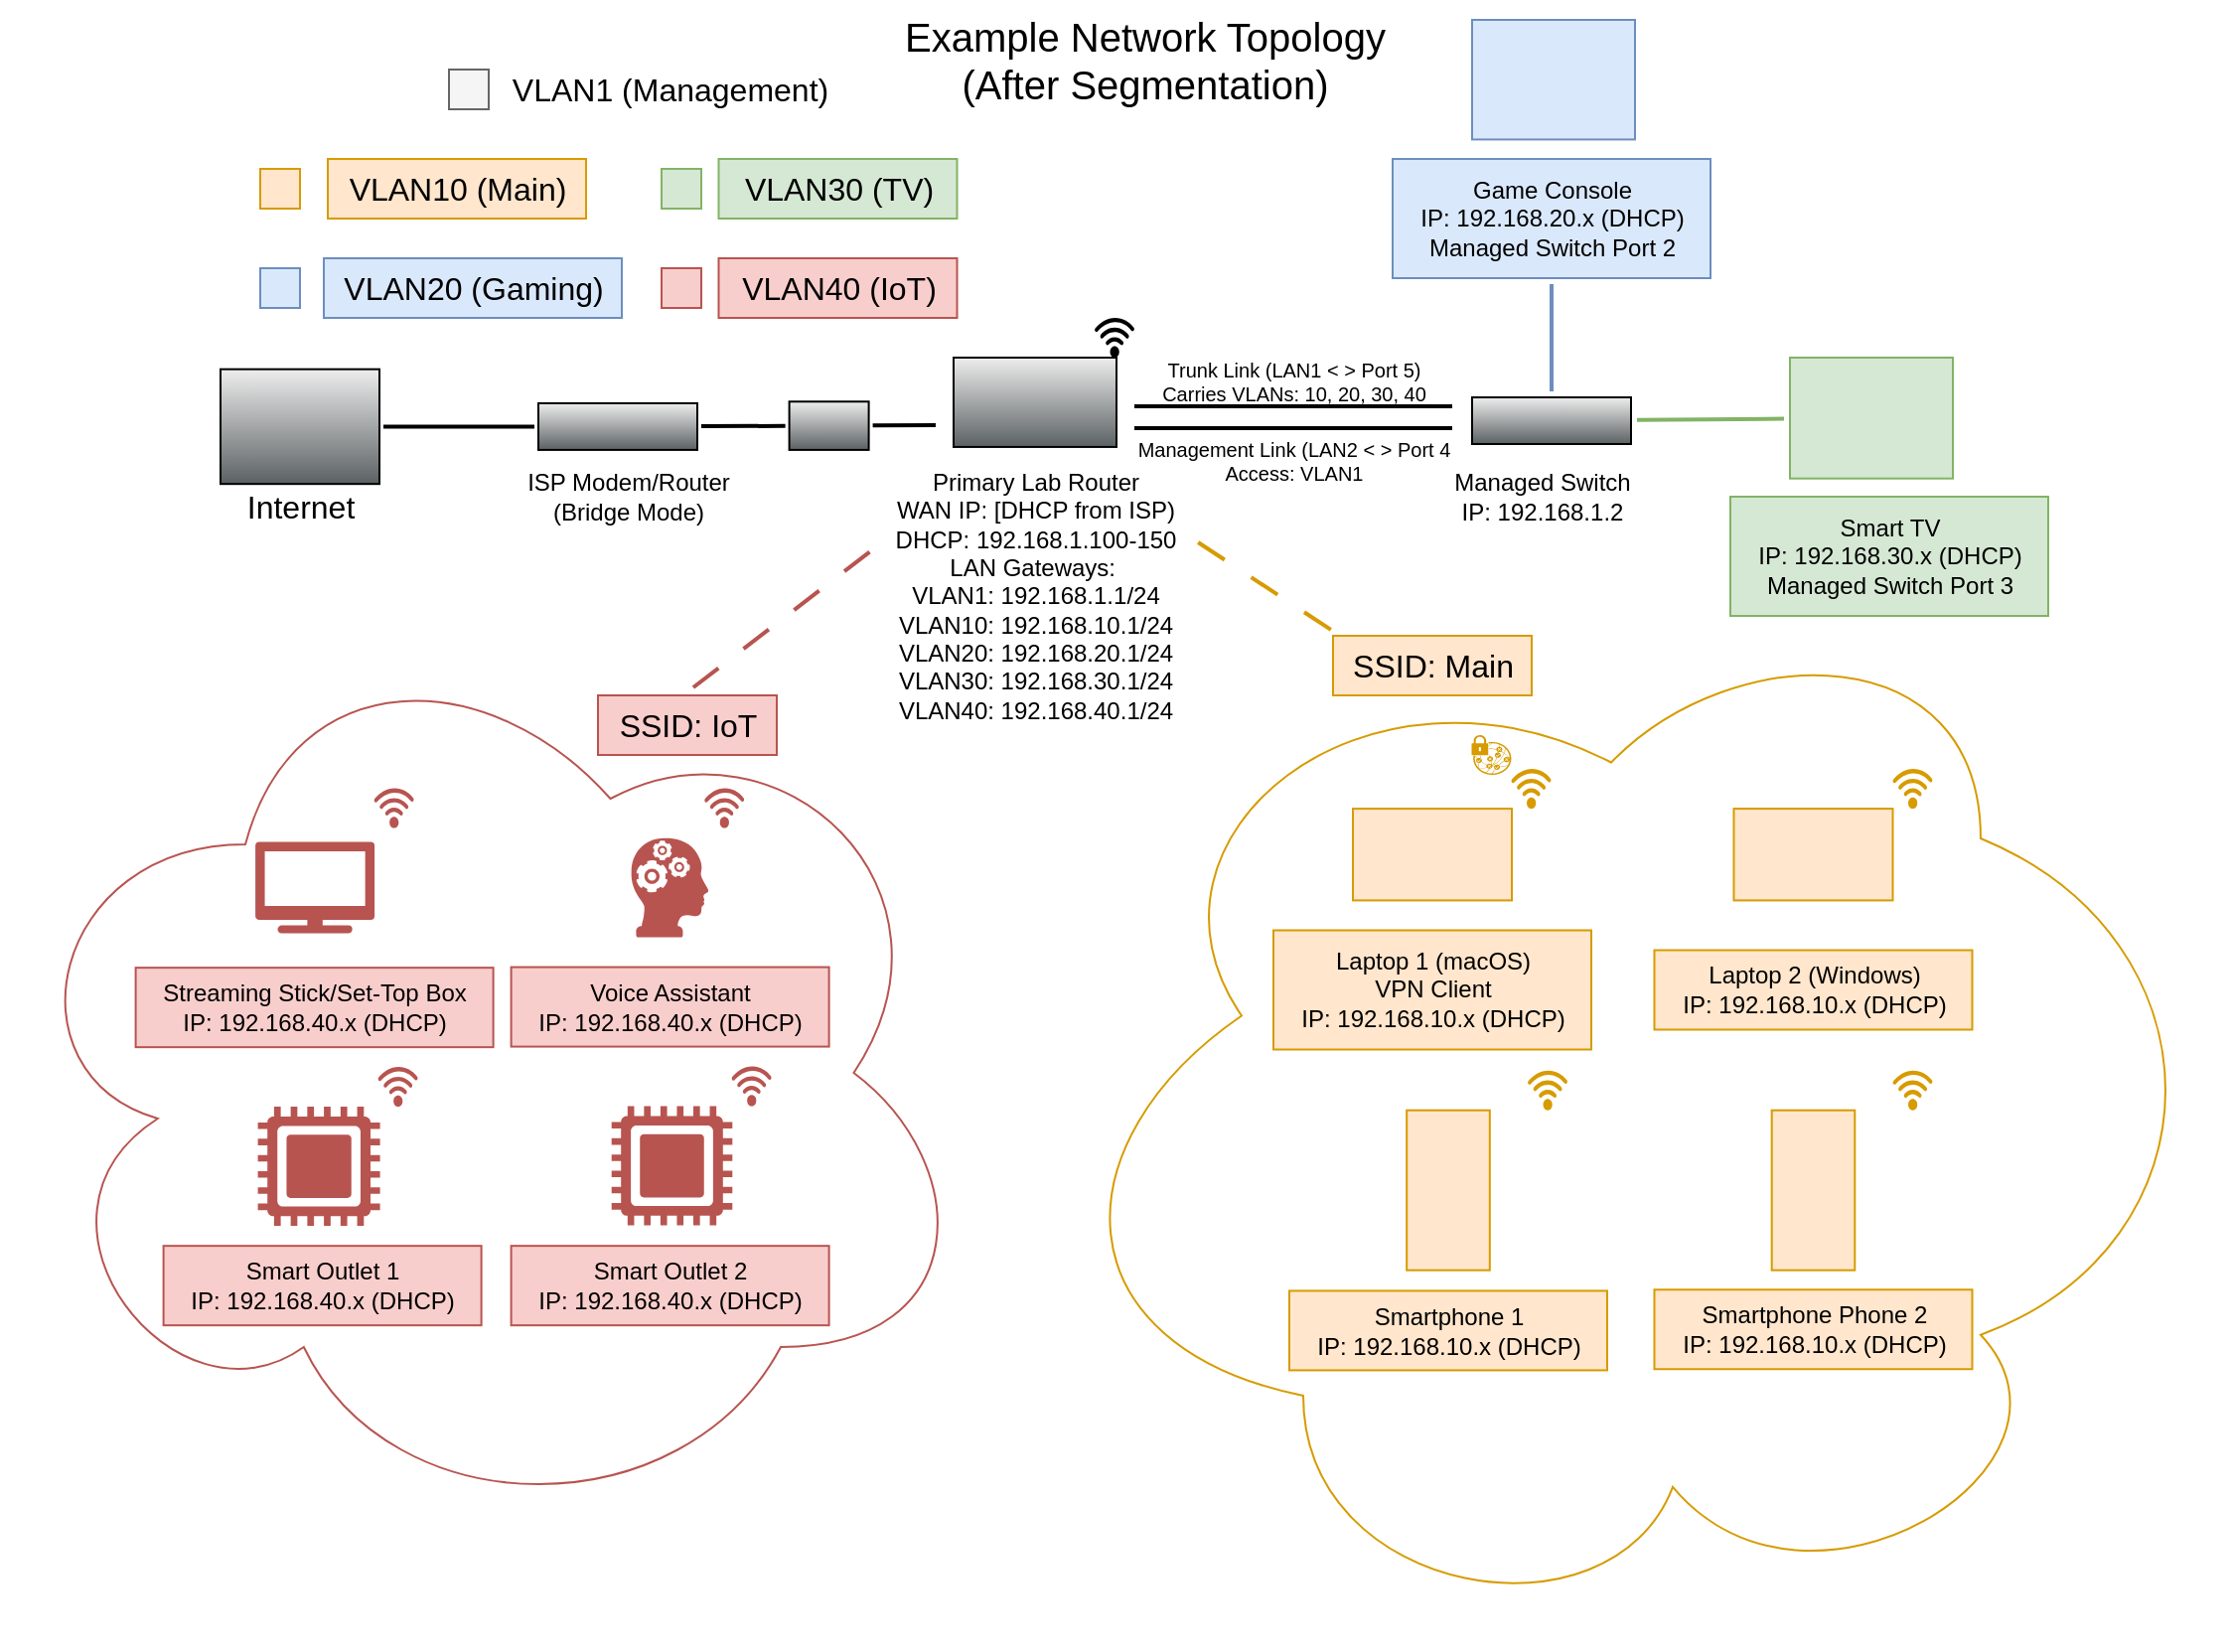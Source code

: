 <mxfile version="27.1.3">
  <diagram name="Page-1" id="822b0af5-4adb-64df-f703-e8dfc1f81529">
    <mxGraphModel dx="2526" dy="827" grid="1" gridSize="10" guides="0" tooltips="1" connect="1" arrows="1" fold="1" page="1" pageScale="1" pageWidth="1100" pageHeight="850" background="none" math="0" shadow="0">
      <root>
        <mxCell id="0" />
        <mxCell id="1" parent="0" />
        <mxCell id="EfO6tTGSQ8HEIHPI-mCz-61" value="" style="edgeStyle=none;curved=1;rounded=0;orthogonalLoop=1;jettySize=auto;html=1;fontSize=12;startSize=8;endSize=8;endArrow=none;startFill=0;strokeWidth=2;fillColor=#dae8fc;strokeColor=#6c8ebf;targetPerimeterSpacing=3;sourcePerimeterSpacing=3;" parent="1" source="H0DkvbpDqiZ52gmWc9GN-28" target="yYu8nk6ssNJERp2X1zkD-42" edge="1">
          <mxGeometry relative="1" as="geometry" />
        </mxCell>
        <mxCell id="H0DkvbpDqiZ52gmWc9GN-28" value="&lt;div&gt;Game Console&lt;/div&gt;&lt;div&gt;IP: 192.168.20.x (DHCP)&lt;/div&gt;&lt;div&gt;Managed Switch Port 2&lt;/div&gt;" style="text;html=1;align=center;verticalAlign=middle;resizable=0;points=[];autosize=1;strokeColor=#6c8ebf;fillColor=#dae8fc;" parent="1" vertex="1">
          <mxGeometry x="600" y="200" width="160" height="60" as="geometry" />
        </mxCell>
        <mxCell id="H0DkvbpDqiZ52gmWc9GN-29" value="&lt;div&gt;Smartphone Phone 2&lt;/div&gt;&lt;div&gt;&lt;div&gt;IP: 192.168.10.x (DHCP)&lt;/div&gt;&lt;/div&gt;" style="text;html=1;align=center;verticalAlign=middle;resizable=0;points=[];autosize=1;strokeColor=#d79b00;fillColor=#ffe6cc;" parent="1" vertex="1">
          <mxGeometry x="731.75" y="769.13" width="160" height="40" as="geometry" />
        </mxCell>
        <mxCell id="H0DkvbpDqiZ52gmWc9GN-30" value="&lt;div&gt;Smartphone 1&lt;/div&gt;&lt;div&gt;&lt;div&gt;IP: 192.168.10.x (DHCP)&lt;/div&gt;&lt;/div&gt;" style="text;html=1;align=center;verticalAlign=middle;resizable=0;points=[];autosize=1;strokeColor=#d79b00;fillColor=#ffe6cc;" parent="1" vertex="1">
          <mxGeometry x="548" y="769.71" width="160" height="40" as="geometry" />
        </mxCell>
        <mxCell id="H0DkvbpDqiZ52gmWc9GN-31" value="Laptop 1 (macOS)&lt;div&gt;VPN Client&lt;/div&gt;&lt;div&gt;&lt;div&gt;IP: 192.168.10.x (DHCP)&lt;/div&gt;&lt;/div&gt;" style="text;html=1;align=center;verticalAlign=middle;resizable=0;points=[];autosize=1;strokeColor=#d79b00;fillColor=#ffe6cc;" parent="1" vertex="1">
          <mxGeometry x="540" y="588.25" width="160" height="60" as="geometry" />
        </mxCell>
        <mxCell id="H0DkvbpDqiZ52gmWc9GN-32" value="&lt;div&gt;Laptop 2 (Windows)&lt;/div&gt;&lt;div&gt;&lt;div&gt;IP: 192.168.10.x (DHCP)&lt;/div&gt;&lt;/div&gt;" style="text;html=1;align=center;verticalAlign=middle;resizable=0;points=[];autosize=1;strokeColor=#d79b00;fillColor=#ffe6cc;" parent="1" vertex="1">
          <mxGeometry x="731.75" y="598.25" width="160" height="40" as="geometry" />
        </mxCell>
        <mxCell id="H0DkvbpDqiZ52gmWc9GN-33" value="&lt;div&gt;Smart TV&lt;/div&gt;&lt;div&gt;&lt;div&gt;IP: 192.168.30.x (DHCP)&lt;/div&gt;&lt;/div&gt;&lt;div&gt;Managed Switch Port 3&lt;/div&gt;" style="text;html=1;align=center;verticalAlign=middle;resizable=0;points=[];autosize=1;strokeColor=#82b366;fillColor=#d5e8d4;" parent="1" vertex="1">
          <mxGeometry x="770" y="370.0" width="160" height="60" as="geometry" />
        </mxCell>
        <mxCell id="H0DkvbpDqiZ52gmWc9GN-34" value="&lt;div&gt;Streaming Stick/Set-Top Box&lt;/div&gt;&lt;div&gt;&lt;div&gt;IP: 192.168.40.x (DHCP)&lt;/div&gt;&lt;/div&gt;" style="text;html=1;align=center;verticalAlign=middle;resizable=0;points=[];autosize=1;strokeColor=#b85450;fillColor=#f8cecc;" parent="1" vertex="1">
          <mxGeometry x="-32.7" y="607.08" width="180" height="40" as="geometry" />
        </mxCell>
        <mxCell id="H0DkvbpDqiZ52gmWc9GN-36" value="&lt;div&gt;Voice Assistant&lt;/div&gt;&lt;div&gt;&lt;div&gt;IP: 192.168.40.x (DHCP)&lt;/div&gt;&lt;/div&gt;" style="text;html=1;align=center;verticalAlign=middle;resizable=0;points=[];autosize=1;strokeColor=#b85450;fillColor=#f8cecc;" parent="1" vertex="1">
          <mxGeometry x="156.3" y="606.79" width="160" height="40" as="geometry" />
        </mxCell>
        <mxCell id="H0DkvbpDqiZ52gmWc9GN-42" value="&lt;div&gt;Smart Outlet 1&lt;/div&gt;&lt;div&gt;&lt;div&gt;IP: 192.168.40.x (DHCP)&lt;/div&gt;&lt;/div&gt;" style="text;html=1;align=center;verticalAlign=middle;resizable=0;points=[];autosize=1;strokeColor=#b85450;fillColor=#f8cecc;" parent="1" vertex="1">
          <mxGeometry x="-18.7" y="747.08" width="160" height="40" as="geometry" />
        </mxCell>
        <mxCell id="H0DkvbpDqiZ52gmWc9GN-44" value="&lt;div&gt;Smart Outlet 2&lt;/div&gt;&lt;div&gt;&lt;div&gt;IP: 192.168.40.x (DHCP)&lt;/div&gt;&lt;/div&gt;" style="text;html=1;align=center;verticalAlign=middle;resizable=0;points=[];autosize=1;strokeColor=#b85450;fillColor=#f8cecc;" parent="1" vertex="1">
          <mxGeometry x="156.3" y="747.08" width="160" height="40" as="geometry" />
        </mxCell>
        <mxCell id="H0DkvbpDqiZ52gmWc9GN-45" value="&lt;div&gt;ISP Modem/Router&lt;/div&gt;&lt;div&gt;(Bridge Mode)&lt;/div&gt;" style="text;html=1;align=center;verticalAlign=middle;resizable=0;points=[];autosize=1;strokeColor=none;fillColor=none;" parent="1" vertex="1">
          <mxGeometry x="150" y="350" width="130" height="40" as="geometry" />
        </mxCell>
        <mxCell id="Rgwrd-3FqlNbxu6kmmEQ-3" value="Primary Lab Router&lt;div&gt;WAN IP: [DHCP from ISP)&lt;/div&gt;&lt;div&gt;DHCP: 192.168.1.100-150&lt;/div&gt;&lt;div&gt;LAN Gateways:&amp;nbsp;&lt;/div&gt;&lt;div&gt;VLAN1: 192.168.1.1/24&lt;/div&gt;&lt;div&gt;VLAN10:&amp;nbsp;192.168.10.1/24&lt;/div&gt;&lt;div&gt;VLAN20:&amp;nbsp;192.168.20.1/24&lt;/div&gt;&lt;div&gt;VLAN30:&amp;nbsp;192.168.30.1/24&lt;/div&gt;&lt;div&gt;VLAN40:&amp;nbsp;192.168.40.1/24&lt;/div&gt;" style="text;html=1;align=center;verticalAlign=middle;resizable=0;points=[];autosize=1;strokeColor=none;fillColor=none;" parent="1" vertex="1">
          <mxGeometry x="340" y="350" width="160" height="140" as="geometry" />
        </mxCell>
        <mxCell id="Rgwrd-3FqlNbxu6kmmEQ-10" value="&lt;div&gt;Managed Switch&lt;/div&gt;&lt;div&gt;IP: 192.168.1.2&lt;/div&gt;" style="text;html=1;align=center;verticalAlign=middle;resizable=0;points=[];autosize=1;strokeColor=none;fillColor=none;" parent="1" vertex="1">
          <mxGeometry x="620" y="350" width="110" height="40" as="geometry" />
        </mxCell>
        <mxCell id="Rgwrd-3FqlNbxu6kmmEQ-16" value="Internet" style="text;html=1;align=center;verticalAlign=middle;resizable=0;points=[];autosize=1;strokeColor=none;fillColor=none;fontSize=16;" parent="1" vertex="1">
          <mxGeometry x="10" y="360" width="80" height="30" as="geometry" />
        </mxCell>
        <mxCell id="bt_KU9EcqKIK4WkLUJMS-7" value="&lt;div&gt;&lt;font style=&quot;font-size: 20px;&quot;&gt;Example Network Topology&lt;/font&gt;&lt;/div&gt;&lt;font style=&quot;font-size: 20px;&quot;&gt;(After Segmentation)&lt;/font&gt;" style="text;html=1;align=center;verticalAlign=middle;resizable=0;points=[];autosize=1;strokeColor=none;fillColor=none;fontSize=16;" parent="1" vertex="1">
          <mxGeometry x="340" y="120" width="270" height="60" as="geometry" />
        </mxCell>
        <mxCell id="yYu8nk6ssNJERp2X1zkD-30" value="" style="edgeStyle=none;curved=1;rounded=0;orthogonalLoop=1;jettySize=auto;html=1;fontSize=12;startSize=8;endSize=8;endArrow=none;startFill=0;sourcePerimeterSpacing=2;targetPerimeterSpacing=2;strokeWidth=2;" parent="1" source="yYu8nk6ssNJERp2X1zkD-22" target="yYu8nk6ssNJERp2X1zkD-27" edge="1">
          <mxGeometry relative="1" as="geometry" />
        </mxCell>
        <mxCell id="yYu8nk6ssNJERp2X1zkD-22" value="" style="shape=mxgraph.networks2.icon;aspect=fixed;fillColor=#EDEDED;strokeColor=#000000;gradientColor=#5B6163;network2IconShadow=1;network2bgFillColor=none;network2Icon=mxgraph.networks2.cloud;network2IconYOffset=-0.08;network2IconW=1.0;network2IconH=0.722;" parent="1" vertex="1">
          <mxGeometry x="10" y="305.84" width="80" height="57.75" as="geometry" />
        </mxCell>
        <mxCell id="yYu8nk6ssNJERp2X1zkD-24" value="" style="shape=mxgraph.networks2.icon;aspect=fixed;fillColor=#dae8fc;strokeColor=#6c8ebf;network2IconShadow=1;network2bgFillColor=none;network2Icon=mxgraph.networks2.gamepad;network2IconXOffset=0.0;network2IconYOffset=0.002;network2IconW=1.002;network2IconH=0.736;" parent="1" vertex="1">
          <mxGeometry x="640" y="130.0" width="82" height="60.21" as="geometry" />
        </mxCell>
        <mxCell id="EfO6tTGSQ8HEIHPI-mCz-50" value="" style="edgeStyle=none;curved=1;rounded=0;orthogonalLoop=1;jettySize=auto;html=1;fontSize=12;startSize=8;endSize=8;endArrow=none;startFill=0;targetPerimeterSpacing=2;sourcePerimeterSpacing=2;strokeWidth=2;" parent="1" target="yYu8nk6ssNJERp2X1zkD-25" edge="1">
          <mxGeometry relative="1" as="geometry">
            <mxPoint x="370" y="334" as="sourcePoint" />
          </mxGeometry>
        </mxCell>
        <mxCell id="yYu8nk6ssNJERp2X1zkD-26" value="" style="fillColorStyles=neutralFill;neutralFill=#9DA6A8;shape=mxgraph.networks2.icon;aspect=fixed;fillColor=#EDEDED;strokeColor=#000000;gradientColor=#5B6163;network2IconShadow=1;network2bgFillColor=none;network2Icon=mxgraph.networks2.router;network2IconXOffset=0.0;network2IconYOffset=-0.114;network2IconW=1;network2IconH=0.548;" parent="1" vertex="1">
          <mxGeometry x="379" y="300.0" width="82" height="44.97" as="geometry" />
        </mxCell>
        <mxCell id="yYu8nk6ssNJERp2X1zkD-27" value="" style="fillColorStyles=neutralFill;neutralFill=#9DA6A8;shape=mxgraph.networks2.icon;aspect=fixed;fillColor=#EDEDED;strokeColor=#000000;gradientColor=#5B6163;network2IconShadow=1;network2bgFillColor=none;network2Icon=mxgraph.networks2.modem;network2IconYOffset=0.013;network2IconW=1;network2IconH=0.294;" parent="1" vertex="1">
          <mxGeometry x="170" y="322.96" width="80" height="23.5" as="geometry" />
        </mxCell>
        <mxCell id="yYu8nk6ssNJERp2X1zkD-36" value="" style="edgeStyle=none;curved=1;rounded=0;orthogonalLoop=1;jettySize=auto;html=1;fontSize=12;startSize=8;endSize=8;endArrow=none;startFill=0;targetPerimeterSpacing=2;sourcePerimeterSpacing=2;strokeWidth=2;" parent="1" source="yYu8nk6ssNJERp2X1zkD-27" target="yYu8nk6ssNJERp2X1zkD-25" edge="1">
          <mxGeometry relative="1" as="geometry">
            <mxPoint x="282" y="334.71" as="sourcePoint" />
            <mxPoint x="400" y="334.71" as="targetPoint" />
          </mxGeometry>
        </mxCell>
        <mxCell id="yYu8nk6ssNJERp2X1zkD-25" value="" style="shape=mxgraph.networks2.icon;aspect=fixed;fillColor=#EDEDED;strokeColor=#000000;gradientColor=#5B6163;network2IconShadow=1;network2bgFillColor=none;network2Icon=mxgraph.networks2.firewall;network2IconXOffset=0.0;network2IconYOffset=0.0;network2IconW=1;network2IconH=0.608;" parent="1" vertex="1">
          <mxGeometry x="296.3" y="322.14" width="40" height="24.32" as="geometry" />
        </mxCell>
        <mxCell id="EfO6tTGSQ8HEIHPI-mCz-62" value="" style="edgeStyle=none;curved=1;rounded=0;orthogonalLoop=1;jettySize=auto;html=1;fontSize=12;startSize=8;endSize=8;fillColor=#d5e8d4;strokeColor=#82b366;targetPerimeterSpacing=3;sourcePerimeterSpacing=3;strokeWidth=2;endArrow=none;startFill=0;" parent="1" source="yYu8nk6ssNJERp2X1zkD-41" target="yYu8nk6ssNJERp2X1zkD-42" edge="1">
          <mxGeometry relative="1" as="geometry" />
        </mxCell>
        <mxCell id="yYu8nk6ssNJERp2X1zkD-41" value="" style="shape=mxgraph.networks2.icon;aspect=fixed;fillColor=#d5e8d4;strokeColor=#82b366;network2IconShadow=1;network2bgFillColor=none;network2Icon=mxgraph.networks2.monitor;network2IconYOffset=-0.009;network2IconW=1;network2IconH=0.742;" parent="1" vertex="1">
          <mxGeometry x="800" y="300.0" width="82" height="60.84" as="geometry" />
        </mxCell>
        <mxCell id="yYu8nk6ssNJERp2X1zkD-45" value="" style="shape=mxgraph.networks2.icon;aspect=fixed;fillColor=#ffe6cc;strokeColor=#d79b00;network2IconShadow=1;network2bgFillColor=none;network2Icon=mxgraph.networks2.mobile_phone;network2IconXOffset=0.005;network2IconW=0.53;network2IconH=1.02;" parent="1" vertex="1">
          <mxGeometry x="607.1" y="678.84" width="41.8" height="80.5" as="geometry" />
        </mxCell>
        <mxCell id="yYu8nk6ssNJERp2X1zkD-46" value="" style="shape=mxgraph.networks2.icon;aspect=fixed;fillColor=#ffe6cc;strokeColor=#d79b00;network2IconShadow=1;network2bgFillColor=none;network2Icon=mxgraph.networks2.mobile_phone;network2IconXOffset=0.005;network2IconW=0.53;network2IconH=1.02;" parent="1" vertex="1">
          <mxGeometry x="790.85" y="678.84" width="41.8" height="80.5" as="geometry" />
        </mxCell>
        <mxCell id="yYu8nk6ssNJERp2X1zkD-47" value="" style="shape=mxgraph.networks2.icon;aspect=fixed;fillColor=#ffe6cc;strokeColor=#d79b00;network2IconShadow=1;network2bgFillColor=none;network2Icon=mxgraph.networks2.laptop;network2IconW=1;network2IconH=0.573;rotation=0;" parent="1" vertex="1">
          <mxGeometry x="580" y="527.04" width="80" height="46.16" as="geometry" />
        </mxCell>
        <mxCell id="yYu8nk6ssNJERp2X1zkD-48" value="" style="shape=mxgraph.networks2.icon;aspect=fixed;fillColor=#ffe6cc;strokeColor=#d79b00;network2IconShadow=1;network2bgFillColor=none;network2Icon=mxgraph.networks2.laptop;network2IconW=1;network2IconH=0.573;rotation=0;" parent="1" vertex="1">
          <mxGeometry x="771.75" y="527.04" width="80" height="46.16" as="geometry" />
        </mxCell>
        <mxCell id="yYu8nk6ssNJERp2X1zkD-49" value="" style="verticalLabelPosition=bottom;sketch=0;html=1;fillColor=#B85450;strokeColor=#b85450;verticalAlign=top;pointerEvents=1;align=center;shape=mxgraph.cisco_safe.technology_icons.icon24;" parent="1" vertex="1">
          <mxGeometry x="28.8" y="677.04" width="61.5" height="60" as="geometry" />
        </mxCell>
        <mxCell id="yYu8nk6ssNJERp2X1zkD-50" value="" style="verticalLabelPosition=bottom;sketch=0;html=1;fillColor=#B85450;strokeColor=#b85450;verticalAlign=top;pointerEvents=1;align=center;shape=mxgraph.cisco_safe.technology_icons.icon24;" parent="1" vertex="1">
          <mxGeometry x="206.85" y="676.79" width="60.8" height="60" as="geometry" />
        </mxCell>
        <mxCell id="yYu8nk6ssNJERp2X1zkD-51" value="" style="verticalLabelPosition=bottom;sketch=0;html=1;fillColor=#D79B00;strokeColor=#d79b00;verticalAlign=top;pointerEvents=1;align=center;shape=mxgraph.cisco_safe.security_icons.vpn;rotation=0;" parent="1" vertex="1">
          <mxGeometry x="639.75" y="490" width="20" height="20" as="geometry" />
        </mxCell>
        <mxCell id="yYu8nk6ssNJERp2X1zkD-52" value="" style="verticalLabelPosition=bottom;sketch=0;html=1;fillColor=#D79B00;strokeColor=#d79b00;verticalAlign=top;pointerEvents=1;align=center;shape=mxgraph.cisco_safe.technology_icons.icon26;rotation=0;" parent="1" vertex="1">
          <mxGeometry x="659.75" y="507.04" width="20" height="20" as="geometry" />
        </mxCell>
        <mxCell id="yYu8nk6ssNJERp2X1zkD-53" value="" style="verticalLabelPosition=bottom;sketch=0;html=1;fillColor=#D79B00;strokeColor=#d79b00;verticalAlign=top;pointerEvents=1;align=center;shape=mxgraph.cisco_safe.technology_icons.icon26;rotation=0;" parent="1" vertex="1">
          <mxGeometry x="668" y="658.84" width="20" height="20" as="geometry" />
        </mxCell>
        <mxCell id="yYu8nk6ssNJERp2X1zkD-54" value="" style="verticalLabelPosition=bottom;sketch=0;html=1;fillColor=#D79B00;strokeColor=#d79b00;verticalAlign=top;pointerEvents=1;align=center;shape=mxgraph.cisco_safe.technology_icons.icon26;rotation=0;" parent="1" vertex="1">
          <mxGeometry x="851.75" y="658.84" width="20" height="20" as="geometry" />
        </mxCell>
        <mxCell id="yYu8nk6ssNJERp2X1zkD-55" value="" style="verticalLabelPosition=bottom;sketch=0;html=1;fillColor=#D79B00;strokeColor=#d79b00;verticalAlign=top;pointerEvents=1;align=center;shape=mxgraph.cisco_safe.technology_icons.icon26;rotation=0;" parent="1" vertex="1">
          <mxGeometry x="851.75" y="507.04" width="20" height="20" as="geometry" />
        </mxCell>
        <mxCell id="yYu8nk6ssNJERp2X1zkD-56" value="" style="verticalLabelPosition=bottom;sketch=0;html=1;fillColor=#B85450;strokeColor=#b85450;verticalAlign=top;pointerEvents=1;align=center;shape=mxgraph.cisco_safe.technology_icons.icon26;rotation=0;" parent="1" vertex="1">
          <mxGeometry x="253.6" y="516.79" width="20" height="20" as="geometry" />
        </mxCell>
        <mxCell id="yYu8nk6ssNJERp2X1zkD-57" value="" style="verticalLabelPosition=bottom;sketch=0;html=1;fillColor=#B85450;strokeColor=#b85450;verticalAlign=top;pointerEvents=1;align=center;shape=mxgraph.cisco_safe.technology_icons.icon26;rotation=0;" parent="1" vertex="1">
          <mxGeometry x="267.3" y="656.79" width="20" height="20" as="geometry" />
        </mxCell>
        <mxCell id="yYu8nk6ssNJERp2X1zkD-58" value="" style="verticalLabelPosition=bottom;sketch=0;html=1;fillColor=#B85450;strokeColor=#b85450;verticalAlign=top;pointerEvents=1;align=center;shape=mxgraph.cisco_safe.technology_icons.icon26;rotation=0;" parent="1" vertex="1">
          <mxGeometry x="89.3" y="657.04" width="20" height="20" as="geometry" />
        </mxCell>
        <mxCell id="yYu8nk6ssNJERp2X1zkD-59" value="" style="verticalLabelPosition=bottom;sketch=0;html=1;fillColor=#B85450;strokeColor=#b85450;verticalAlign=top;pointerEvents=1;align=center;shape=mxgraph.cisco_safe.technology_icons.icon26;rotation=0;" parent="1" vertex="1">
          <mxGeometry x="87.3" y="516.79" width="20" height="20" as="geometry" />
        </mxCell>
        <mxCell id="yYu8nk6ssNJERp2X1zkD-61" value="" style="verticalLabelPosition=bottom;sketch=0;html=1;fillColor=#B85450;strokeColor=#b85450;verticalAlign=top;pointerEvents=1;align=center;shape=mxgraph.cisco_safe.security_icons.icon15;" parent="1" vertex="1">
          <mxGeometry x="216.55" y="541.79" width="39.5" height="50" as="geometry" />
        </mxCell>
        <mxCell id="yYu8nk6ssNJERp2X1zkD-42" value="" style="fillColorStyles=neutralFill;neutralFill=#9DA6A8;shape=mxgraph.networks2.icon;aspect=fixed;fillColor=#EDEDED;strokeColor=#000000;gradientColor=#5B6163;network2IconShadow=1;network2bgFillColor=none;network2Icon=mxgraph.networks2.hub;network2IconXOffset=0.0;network2IconYOffset=0.013;network2IconW=1;network2IconH=0.294;" parent="1" vertex="1">
          <mxGeometry x="640" y="320.0" width="80" height="23.5" as="geometry" />
        </mxCell>
        <mxCell id="EfO6tTGSQ8HEIHPI-mCz-11" value="" style="sketch=0;pointerEvents=1;shadow=0;dashed=0;html=1;strokeColor=#b85450;fillColor=#B85450;labelPosition=center;verticalLabelPosition=bottom;verticalAlign=top;outlineConnect=0;align=center;shape=mxgraph.office.devices.tv;" parent="1" vertex="1">
          <mxGeometry x="28.05" y="544.29" width="59" height="45" as="geometry" />
        </mxCell>
        <mxCell id="EfO6tTGSQ8HEIHPI-mCz-13" value="" style="whiteSpace=wrap;html=1;rotation=0;fillColor=#ffe6cc;strokeColor=#d79b00;" parent="1" vertex="1">
          <mxGeometry x="30" y="205" width="20" height="20" as="geometry" />
        </mxCell>
        <mxCell id="EfO6tTGSQ8HEIHPI-mCz-19" value="" style="whiteSpace=wrap;html=1;rotation=0;fillColor=#dae8fc;strokeColor=#6c8ebf;" parent="1" vertex="1">
          <mxGeometry x="30" y="255" width="20" height="20" as="geometry" />
        </mxCell>
        <mxCell id="EfO6tTGSQ8HEIHPI-mCz-20" value="" style="whiteSpace=wrap;html=1;rotation=0;fillColor=#d5e8d4;strokeColor=#82b366;" parent="1" vertex="1">
          <mxGeometry x="232" y="205" width="20" height="20" as="geometry" />
        </mxCell>
        <mxCell id="EfO6tTGSQ8HEIHPI-mCz-21" value="" style="whiteSpace=wrap;html=1;rotation=0;fillColor=#f8cecc;strokeColor=#b85450;" parent="1" vertex="1">
          <mxGeometry x="232" y="255" width="20" height="20" as="geometry" />
        </mxCell>
        <mxCell id="EfO6tTGSQ8HEIHPI-mCz-23" value="VLAN10 (Main)" style="text;html=1;align=center;verticalAlign=middle;resizable=0;points=[];autosize=1;strokeColor=#d79b00;fillColor=#ffe6cc;fontSize=16;" parent="1" vertex="1">
          <mxGeometry x="64" y="200" width="130" height="30" as="geometry" />
        </mxCell>
        <mxCell id="EfO6tTGSQ8HEIHPI-mCz-24" value="VLAN20 (Gaming)" style="text;html=1;align=center;verticalAlign=middle;resizable=0;points=[];autosize=1;strokeColor=#6c8ebf;fillColor=#dae8fc;fontSize=16;" parent="1" vertex="1">
          <mxGeometry x="62" y="250" width="150" height="30" as="geometry" />
        </mxCell>
        <mxCell id="EfO6tTGSQ8HEIHPI-mCz-26" value="VLAN30 (TV)" style="text;html=1;align=center;verticalAlign=middle;resizable=0;points=[];autosize=1;strokeColor=#82b366;fillColor=#d5e8d4;fontSize=16;" parent="1" vertex="1">
          <mxGeometry x="260.75" y="200" width="120" height="30" as="geometry" />
        </mxCell>
        <mxCell id="EfO6tTGSQ8HEIHPI-mCz-27" value="" style="whiteSpace=wrap;html=1;rotation=0;fillColor=#f5f5f5;strokeColor=#666666;fontColor=#333333;" parent="1" vertex="1">
          <mxGeometry x="125" y="155" width="20" height="20" as="geometry" />
        </mxCell>
        <mxCell id="EfO6tTGSQ8HEIHPI-mCz-28" value="VLAN1 (Management)" style="text;html=1;align=center;verticalAlign=middle;resizable=0;points=[];autosize=1;strokeColor=none;fillColor=none;fontSize=16;" parent="1" vertex="1">
          <mxGeometry x="146" y="150" width="180" height="30" as="geometry" />
        </mxCell>
        <mxCell id="EfO6tTGSQ8HEIHPI-mCz-29" value="VLAN40 (IoT)" style="text;html=1;align=center;verticalAlign=middle;resizable=0;points=[];autosize=1;strokeColor=#b85450;fillColor=#f8cecc;fontSize=16;" parent="1" vertex="1">
          <mxGeometry x="260.75" y="250" width="120" height="30" as="geometry" />
        </mxCell>
        <mxCell id="EfO6tTGSQ8HEIHPI-mCz-39" value="" style="ellipse;shape=cloud;whiteSpace=wrap;html=1;fillColor=none;strokeColor=#b85450;" parent="1" vertex="1">
          <mxGeometry x="-100" y="430" width="490" height="460" as="geometry" />
        </mxCell>
        <mxCell id="EfO6tTGSQ8HEIHPI-mCz-40" value="" style="ellipse;shape=cloud;whiteSpace=wrap;html=1;fillColor=none;strokeColor=#d79b00;direction=north;" parent="1" vertex="1">
          <mxGeometry x="400" y="440" width="620" height="510" as="geometry" />
        </mxCell>
        <mxCell id="EfO6tTGSQ8HEIHPI-mCz-41" value="SSID: IoT" style="text;html=1;align=center;verticalAlign=middle;resizable=0;points=[];autosize=1;strokeColor=#b85450;fillColor=#f8cecc;fontSize=16;" parent="1" vertex="1">
          <mxGeometry x="200" y="470" width="90" height="30" as="geometry" />
        </mxCell>
        <mxCell id="EfO6tTGSQ8HEIHPI-mCz-42" value="SSID: Main" style="text;html=1;align=center;verticalAlign=middle;resizable=0;points=[];autosize=1;strokeColor=#d79b00;fillColor=#ffe6cc;fontSize=16;" parent="1" vertex="1">
          <mxGeometry x="570" y="440" width="100" height="30" as="geometry" />
        </mxCell>
        <mxCell id="EfO6tTGSQ8HEIHPI-mCz-43" value="" style="edgeStyle=none;orthogonalLoop=1;jettySize=auto;html=1;rounded=0;fontSize=12;startSize=8;endSize=8;curved=1;endArrow=none;startFill=0;dashed=1;dashPattern=8 8;fillColor=#f8cecc;strokeColor=#b85450;exitX=0.533;exitY=-0.133;exitDx=0;exitDy=0;exitPerimeter=0;strokeWidth=2;entryX=-0.006;entryY=0.329;entryDx=0;entryDy=0;entryPerimeter=0;" parent="1" source="EfO6tTGSQ8HEIHPI-mCz-41" target="Rgwrd-3FqlNbxu6kmmEQ-3" edge="1">
          <mxGeometry width="140" relative="1" as="geometry">
            <mxPoint x="210" y="450" as="sourcePoint" />
            <mxPoint x="340" y="430" as="targetPoint" />
            <Array as="points" />
          </mxGeometry>
        </mxCell>
        <mxCell id="EfO6tTGSQ8HEIHPI-mCz-45" value="" style="edgeStyle=none;orthogonalLoop=1;jettySize=auto;html=1;rounded=0;fontSize=12;startSize=8;endSize=8;curved=1;dashed=1;dashPattern=8 8;endArrow=none;startFill=0;fillColor=#ffe6cc;strokeColor=#d79b00;strokeWidth=2;exitX=1.013;exitY=0.307;exitDx=0;exitDy=0;exitPerimeter=0;entryX=-0.01;entryY=-0.1;entryDx=0;entryDy=0;entryPerimeter=0;" parent="1" source="Rgwrd-3FqlNbxu6kmmEQ-3" target="EfO6tTGSQ8HEIHPI-mCz-42" edge="1">
          <mxGeometry width="140" relative="1" as="geometry">
            <mxPoint x="500" y="420" as="sourcePoint" />
            <mxPoint x="590" y="500" as="targetPoint" />
            <Array as="points" />
          </mxGeometry>
        </mxCell>
        <mxCell id="EfO6tTGSQ8HEIHPI-mCz-46" value="" style="verticalLabelPosition=bottom;sketch=0;html=1;verticalAlign=top;pointerEvents=1;align=center;shape=mxgraph.cisco_safe.technology_icons.icon26;rotation=0;fillColor=light-dark(#000000, #ededed);" parent="1" vertex="1">
          <mxGeometry x="450" y="280.0" width="20" height="20" as="geometry" />
        </mxCell>
        <mxCell id="EfO6tTGSQ8HEIHPI-mCz-54" value="&lt;div style=&quot;line-height: 70%;&quot;&gt;&lt;div&gt;&lt;font style=&quot;line-height: 70%; font-size: 10px;&quot;&gt;Trunk Link (LAN1 &amp;lt; &amp;gt; Port 5)&lt;/font&gt;&lt;/div&gt;&lt;div&gt;&lt;font style=&quot;line-height: 70%; font-size: 10px;&quot;&gt;Carries VLANs: 10, 20, 30, 40&lt;/font&gt;&lt;/div&gt;&lt;/div&gt;" style="text;html=1;align=center;verticalAlign=middle;resizable=0;points=[];autosize=1;strokeColor=none;fillColor=none;fontSize=16;" parent="1" vertex="1">
          <mxGeometry x="470" y="290" width="160" height="40" as="geometry" />
        </mxCell>
        <mxCell id="EfO6tTGSQ8HEIHPI-mCz-55" value="&lt;div style=&quot;line-height: 70%;&quot;&gt;&lt;div&gt;&lt;font style=&quot;line-height: 70%; font-size: 10px;&quot;&gt;Management Link (LAN2 &amp;lt; &amp;gt; Port 4&lt;/font&gt;&lt;/div&gt;&lt;div&gt;&lt;font style=&quot;line-height: 70%; font-size: 10px;&quot;&gt;Access: VLAN1&lt;/font&gt;&lt;/div&gt;&lt;/div&gt;" style="text;html=1;align=center;verticalAlign=middle;resizable=0;points=[];autosize=1;strokeColor=none;fillColor=none;fontSize=16;" parent="1" vertex="1">
          <mxGeometry x="460" y="330" width="180" height="40" as="geometry" />
        </mxCell>
        <mxCell id="EfO6tTGSQ8HEIHPI-mCz-56" value="" style="edgeStyle=none;orthogonalLoop=1;jettySize=auto;html=1;endArrow=classic;startArrow=classic;rounded=0;fontSize=12;curved=1;shape=link;strokeWidth=2;width=10;" parent="1" edge="1">
          <mxGeometry width="140" relative="1" as="geometry">
            <mxPoint x="470" y="330" as="sourcePoint" />
            <mxPoint x="630" y="330" as="targetPoint" />
            <Array as="points" />
          </mxGeometry>
        </mxCell>
      </root>
    </mxGraphModel>
  </diagram>
</mxfile>
